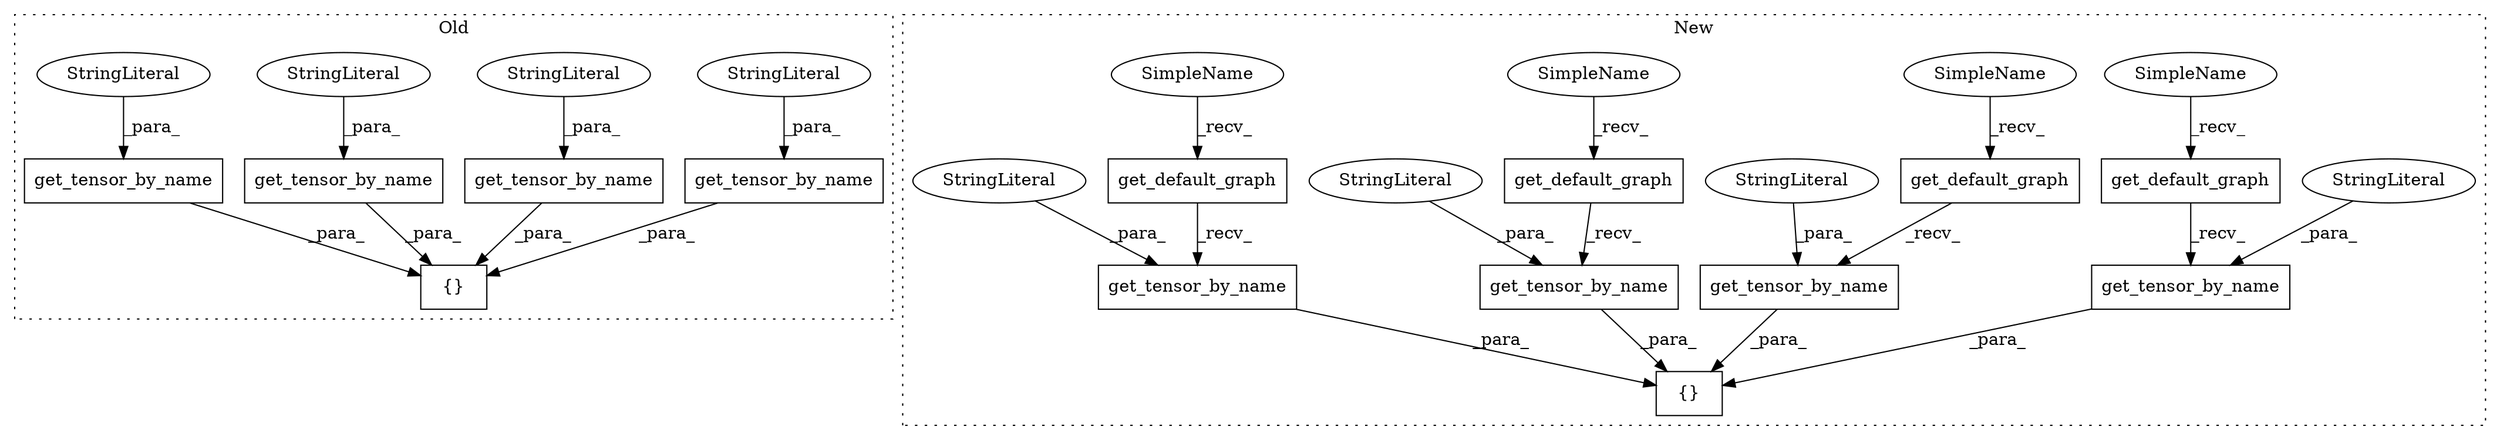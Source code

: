 digraph G {
subgraph cluster0 {
1 [label="get_tensor_by_name" a="32" s="5553,5598" l="19,1" shape="box"];
3 [label="StringLiteral" a="45" s="5572" l="26" shape="ellipse"];
8 [label="{}" a="4" s="5404,5664" l="1,1" shape="box"];
12 [label="get_tensor_by_name" a="32" s="5618,5663" l="19,1" shape="box"];
14 [label="StringLiteral" a="45" s="5637" l="26" shape="ellipse"];
15 [label="get_tensor_by_name" a="32" s="5488,5533" l="19,1" shape="box"];
18 [label="StringLiteral" a="45" s="5507" l="26" shape="ellipse"];
19 [label="get_tensor_by_name" a="32" s="5423,5468" l="19,1" shape="box"];
21 [label="StringLiteral" a="45" s="5442" l="26" shape="ellipse"];
label = "Old";
style="dotted";
}
subgraph cluster1 {
2 [label="get_tensor_by_name" a="32" s="5509,5554" l="19,1" shape="box"];
4 [label="StringLiteral" a="45" s="5528" l="26" shape="ellipse"];
5 [label="get_default_graph" a="32" s="5489" l="19" shape="box"];
6 [label="get_default_graph" a="32" s="5333" l="19" shape="box"];
7 [label="{}" a="4" s="5243,5555" l="1,1" shape="box"];
9 [label="get_default_graph" a="32" s="5411" l="19" shape="box"];
10 [label="get_tensor_by_name" a="32" s="5431,5476" l="19,1" shape="box"];
11 [label="get_default_graph" a="32" s="5255" l="19" shape="box"];
13 [label="get_tensor_by_name" a="32" s="5275,5320" l="19,1" shape="box"];
16 [label="StringLiteral" a="45" s="5450" l="26" shape="ellipse"];
17 [label="get_tensor_by_name" a="32" s="5353,5398" l="19,1" shape="box"];
20 [label="StringLiteral" a="45" s="5372" l="26" shape="ellipse"];
22 [label="StringLiteral" a="45" s="5294" l="26" shape="ellipse"];
23 [label="SimpleName" a="42" s="5244" l="10" shape="ellipse"];
24 [label="SimpleName" a="42" s="5478" l="10" shape="ellipse"];
25 [label="SimpleName" a="42" s="5322" l="10" shape="ellipse"];
26 [label="SimpleName" a="42" s="5400" l="10" shape="ellipse"];
label = "New";
style="dotted";
}
1 -> 8 [label="_para_"];
2 -> 7 [label="_para_"];
3 -> 1 [label="_para_"];
4 -> 2 [label="_para_"];
5 -> 2 [label="_recv_"];
6 -> 17 [label="_recv_"];
9 -> 10 [label="_recv_"];
10 -> 7 [label="_para_"];
11 -> 13 [label="_recv_"];
12 -> 8 [label="_para_"];
13 -> 7 [label="_para_"];
14 -> 12 [label="_para_"];
15 -> 8 [label="_para_"];
16 -> 10 [label="_para_"];
17 -> 7 [label="_para_"];
18 -> 15 [label="_para_"];
19 -> 8 [label="_para_"];
20 -> 17 [label="_para_"];
21 -> 19 [label="_para_"];
22 -> 13 [label="_para_"];
23 -> 11 [label="_recv_"];
24 -> 5 [label="_recv_"];
25 -> 6 [label="_recv_"];
26 -> 9 [label="_recv_"];
}